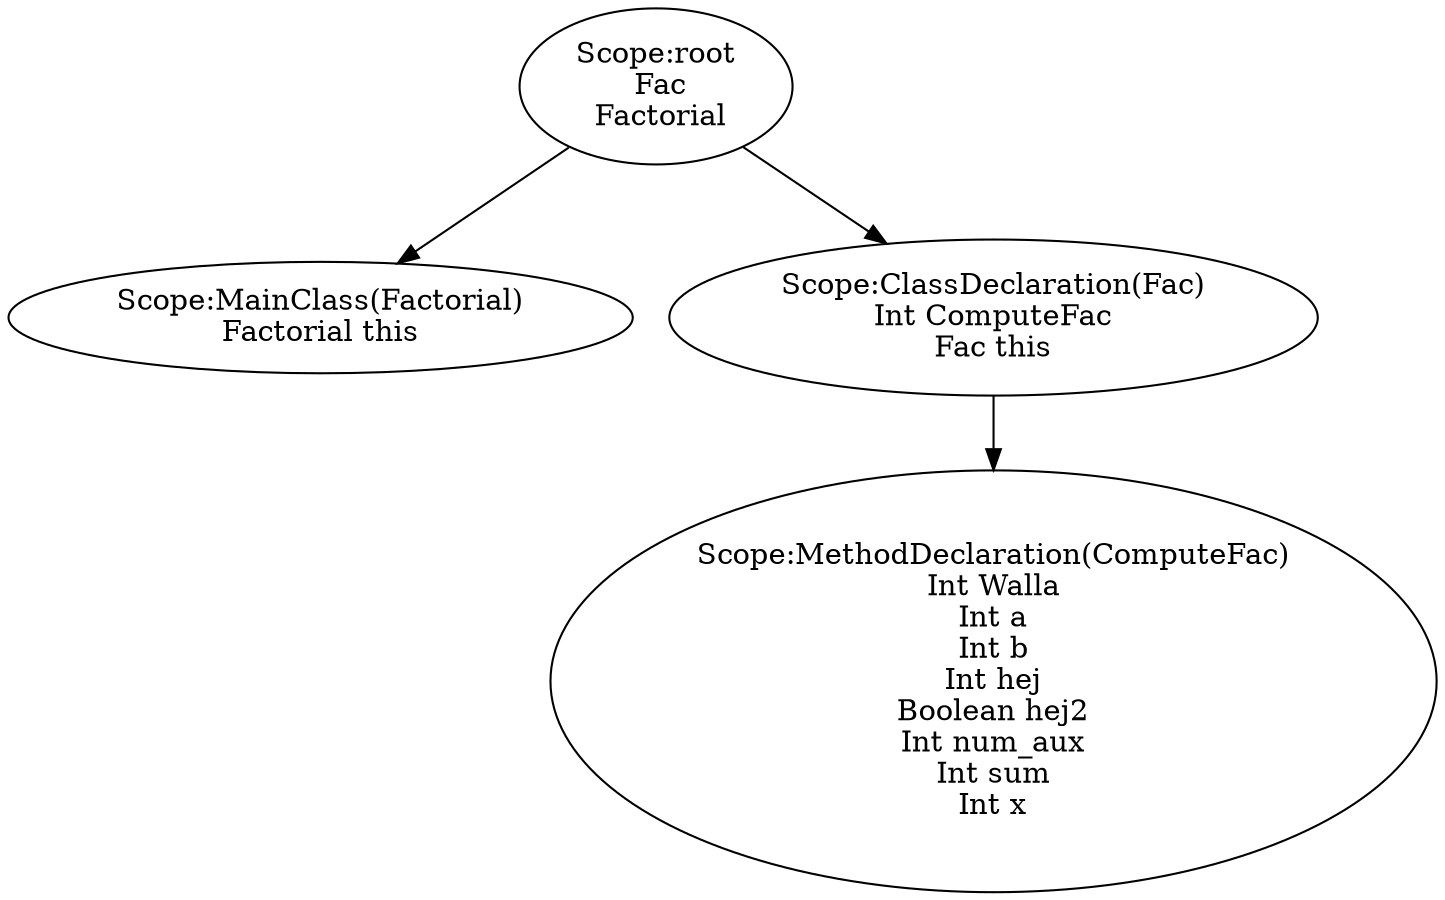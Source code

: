 digraph {
n0 [label="Scope:root
 Fac
 Factorial
"];
n1 [label="Scope:MainClass(Factorial)
Factorial this
"];
n0 -> n1
n2 [label="Scope:ClassDeclaration(Fac)
Int ComputeFac
Fac this
"];
n3 [label="Scope:MethodDeclaration(ComputeFac)
Int Walla
Int a
Int b
Int hej
Boolean hej2
Int num_aux
Int sum
Int x
"];
n2 -> n3
n0 -> n2
}
